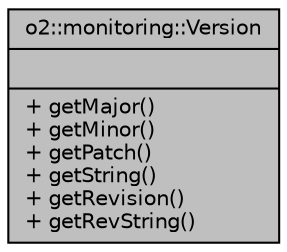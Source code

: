 digraph "o2::monitoring::Version"
{
 // INTERACTIVE_SVG=YES
  bgcolor="transparent";
  edge [fontname="Helvetica",fontsize="10",labelfontname="Helvetica",labelfontsize="10"];
  node [fontname="Helvetica",fontsize="10",shape=record];
  Node1 [label="{o2::monitoring::Version\n||+ getMajor()\l+ getMinor()\l+ getPatch()\l+ getString()\l+ getRevision()\l+ getRevString()\l}",height=0.2,width=0.4,color="black", fillcolor="grey75", style="filled" fontcolor="black"];
}
